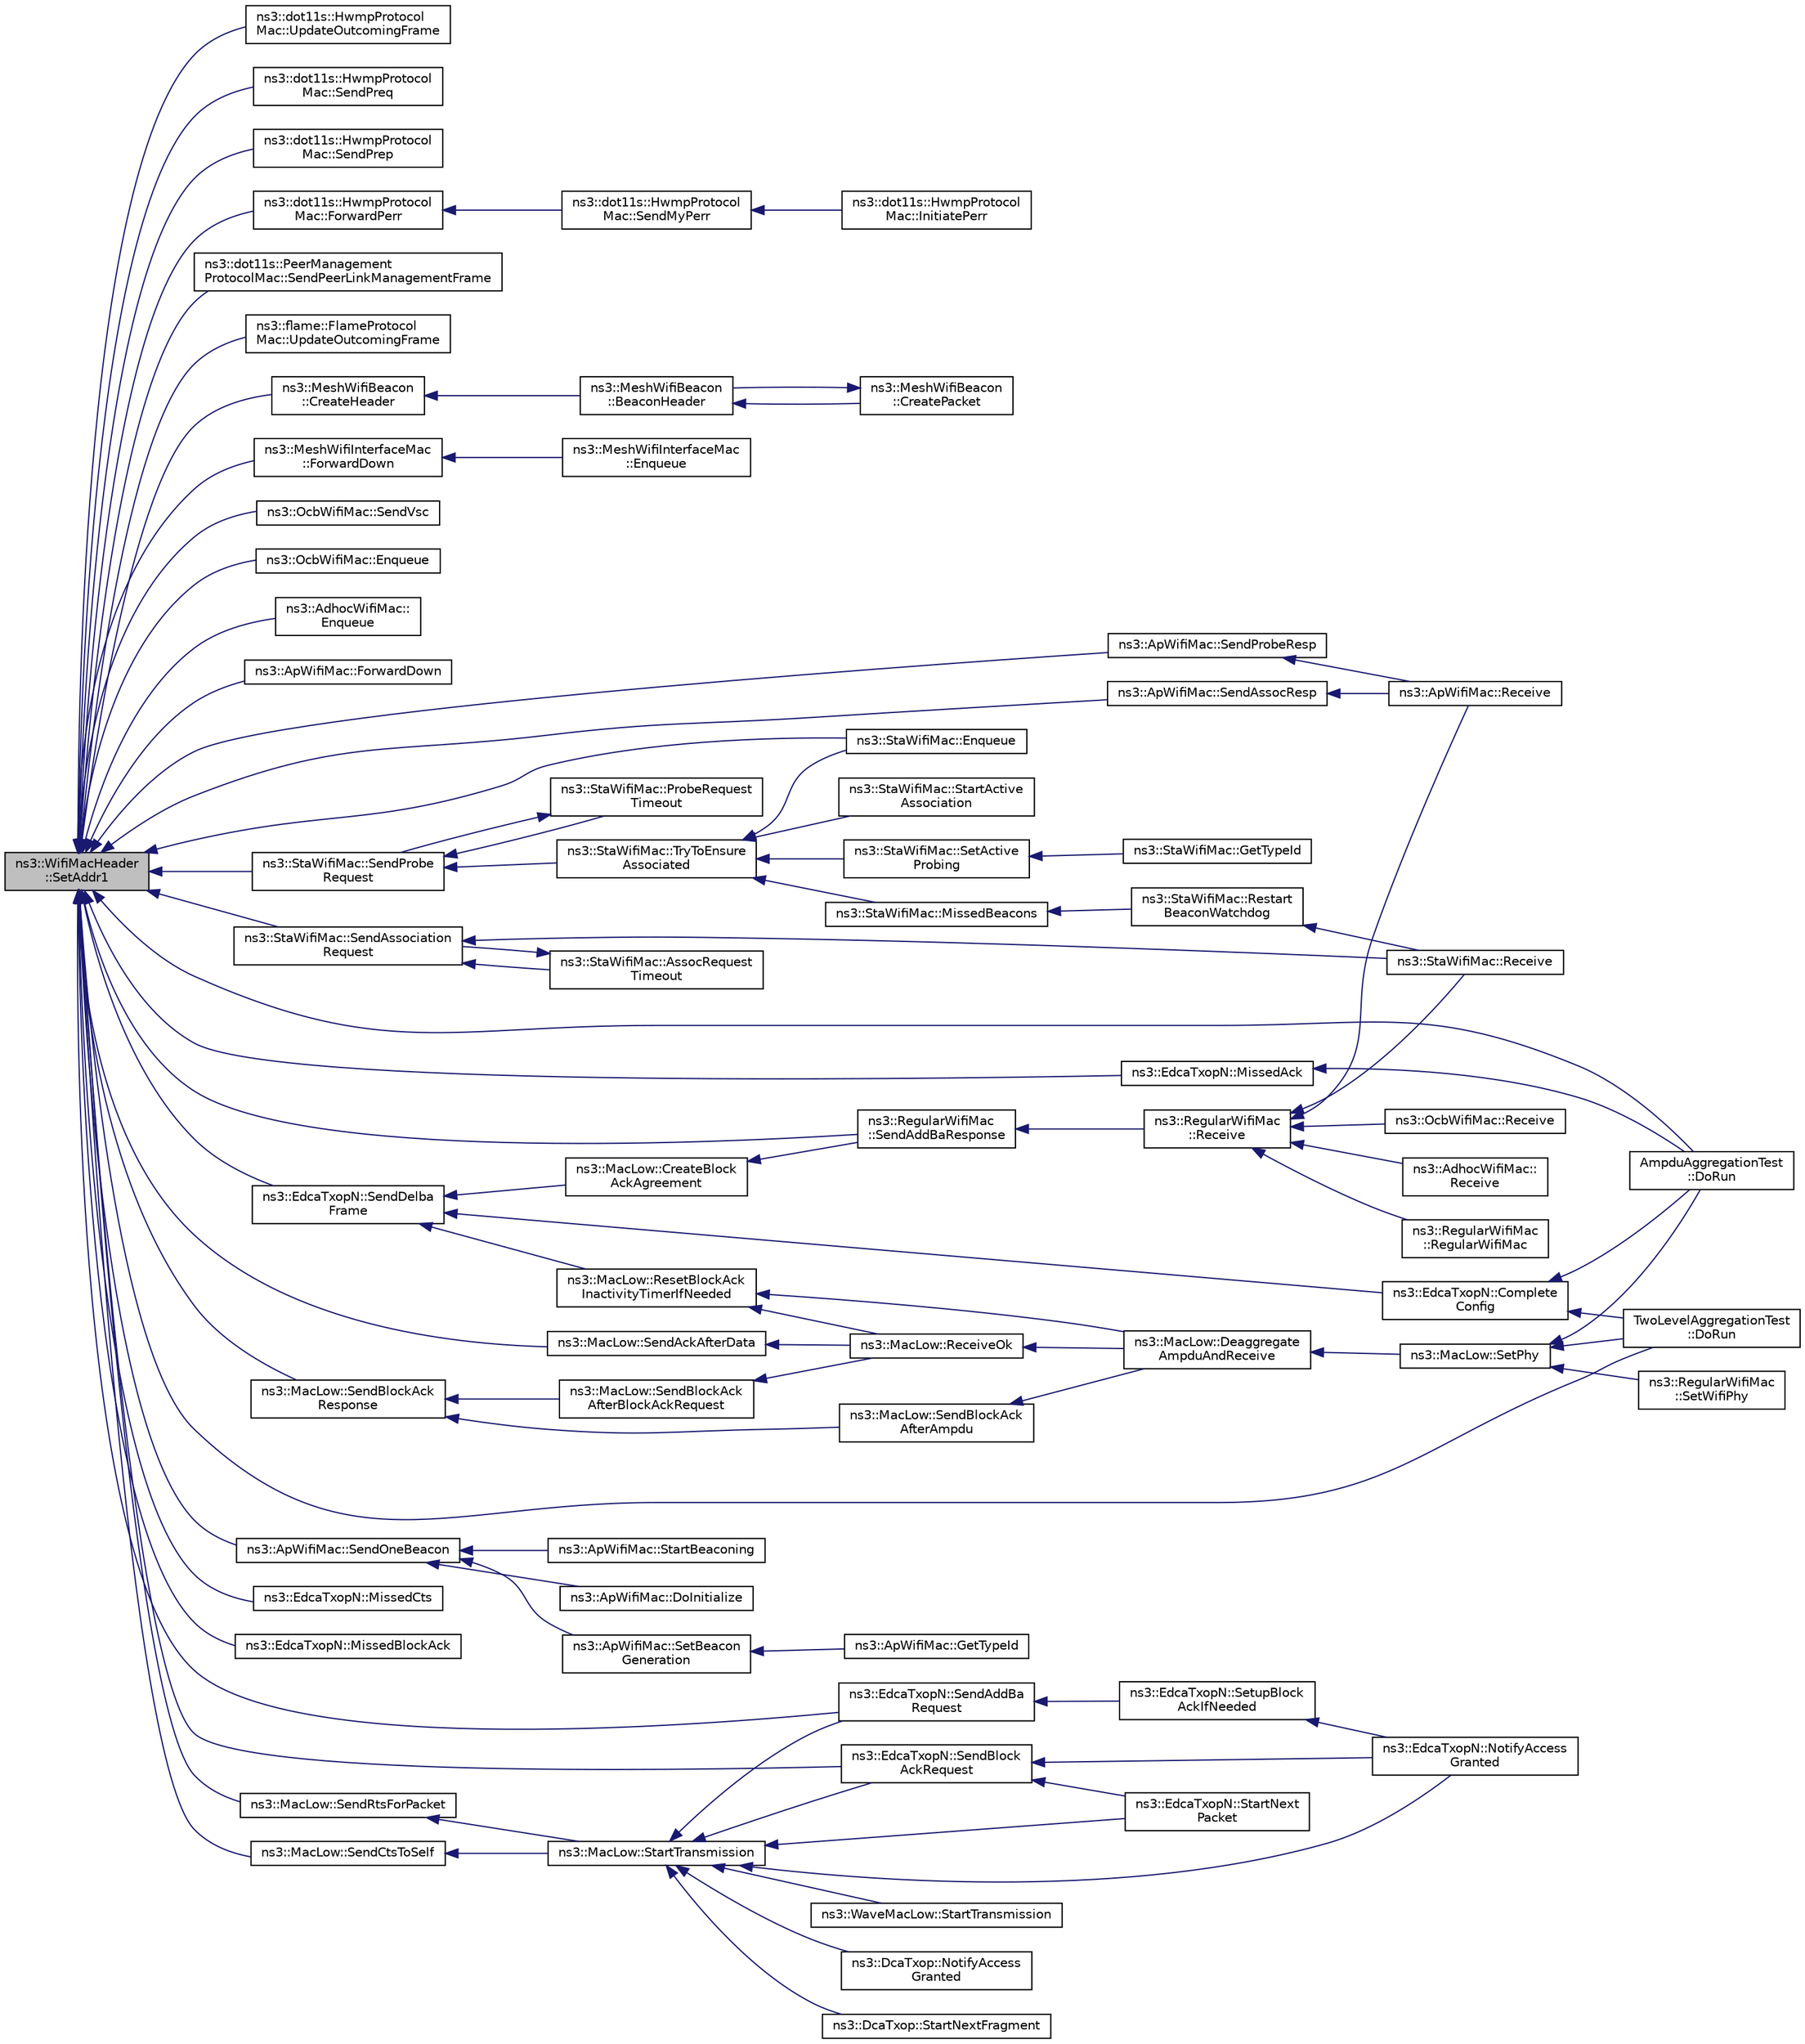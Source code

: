 digraph "ns3::WifiMacHeader::SetAddr1"
{
  edge [fontname="Helvetica",fontsize="10",labelfontname="Helvetica",labelfontsize="10"];
  node [fontname="Helvetica",fontsize="10",shape=record];
  rankdir="LR";
  Node1 [label="ns3::WifiMacHeader\l::SetAddr1",height=0.2,width=0.4,color="black", fillcolor="grey75", style="filled", fontcolor="black"];
  Node1 -> Node2 [dir="back",color="midnightblue",fontsize="10",style="solid"];
  Node2 [label="ns3::dot11s::HwmpProtocol\lMac::UpdateOutcomingFrame",height=0.2,width=0.4,color="black", fillcolor="white", style="filled",URL="$db/df2/classns3_1_1dot11s_1_1HwmpProtocolMac.html#ac4e4a220e540cb34c502fa62fe391ef2",tooltip="Update frame before it will be forwarded down. "];
  Node1 -> Node3 [dir="back",color="midnightblue",fontsize="10",style="solid"];
  Node3 [label="ns3::dot11s::HwmpProtocol\lMac::SendPreq",height=0.2,width=0.4,color="black", fillcolor="white", style="filled",URL="$db/df2/classns3_1_1dot11s_1_1HwmpProtocolMac.html#a1e2022e63e558dcc92eee7a10670a45a"];
  Node1 -> Node4 [dir="back",color="midnightblue",fontsize="10",style="solid"];
  Node4 [label="ns3::dot11s::HwmpProtocol\lMac::SendPrep",height=0.2,width=0.4,color="black", fillcolor="white", style="filled",URL="$db/df2/classns3_1_1dot11s_1_1HwmpProtocolMac.html#a3269786a620f3f0d8943efe2f1a177c2"];
  Node1 -> Node5 [dir="back",color="midnightblue",fontsize="10",style="solid"];
  Node5 [label="ns3::dot11s::HwmpProtocol\lMac::ForwardPerr",height=0.2,width=0.4,color="black", fillcolor="white", style="filled",URL="$db/df2/classns3_1_1dot11s_1_1HwmpProtocolMac.html#a5c927889164314cde5cf7c23cae3e7e3"];
  Node5 -> Node6 [dir="back",color="midnightblue",fontsize="10",style="solid"];
  Node6 [label="ns3::dot11s::HwmpProtocol\lMac::SendMyPerr",height=0.2,width=0.4,color="black", fillcolor="white", style="filled",URL="$db/df2/classns3_1_1dot11s_1_1HwmpProtocolMac.html#a3c8878daa030be0bc4f5338ec9acf78f",tooltip="Send PERR function. "];
  Node6 -> Node7 [dir="back",color="midnightblue",fontsize="10",style="solid"];
  Node7 [label="ns3::dot11s::HwmpProtocol\lMac::InitiatePerr",height=0.2,width=0.4,color="black", fillcolor="white", style="filled",URL="$db/df2/classns3_1_1dot11s_1_1HwmpProtocolMac.html#a9dd1ec4479ae4899c05d18dc7d4dd8b7"];
  Node1 -> Node8 [dir="back",color="midnightblue",fontsize="10",style="solid"];
  Node8 [label="ns3::dot11s::PeerManagement\lProtocolMac::SendPeerLinkManagementFrame",height=0.2,width=0.4,color="black", fillcolor="white", style="filled",URL="$dd/df9/classns3_1_1dot11s_1_1PeerManagementProtocolMac.html#ac115ede0884b0aab008867d5f4354e38"];
  Node1 -> Node9 [dir="back",color="midnightblue",fontsize="10",style="solid"];
  Node9 [label="ns3::flame::FlameProtocol\lMac::UpdateOutcomingFrame",height=0.2,width=0.4,color="black", fillcolor="white", style="filled",URL="$de/d6d/classns3_1_1flame_1_1FlameProtocolMac.html#a2f27306682cf1ea601d7fd9a37d8b875"];
  Node1 -> Node10 [dir="back",color="midnightblue",fontsize="10",style="solid"];
  Node10 [label="ns3::MeshWifiBeacon\l::CreateHeader",height=0.2,width=0.4,color="black", fillcolor="white", style="filled",URL="$db/d10/classns3_1_1MeshWifiBeacon.html#a10959c88ec9587162cfebd1332e65a1b"];
  Node10 -> Node11 [dir="back",color="midnightblue",fontsize="10",style="solid"];
  Node11 [label="ns3::MeshWifiBeacon\l::BeaconHeader",height=0.2,width=0.4,color="black", fillcolor="white", style="filled",URL="$db/d10/classns3_1_1MeshWifiBeacon.html#a4bce8639f57596119f59b01bb3c3ccb0",tooltip="Read standard Wifi beacon header. "];
  Node11 -> Node12 [dir="back",color="midnightblue",fontsize="10",style="solid"];
  Node12 [label="ns3::MeshWifiBeacon\l::CreatePacket",height=0.2,width=0.4,color="black", fillcolor="white", style="filled",URL="$db/d10/classns3_1_1MeshWifiBeacon.html#a826279378f1756d0f201bae17bbdae90",tooltip="Create frame = { beacon header + all information elements sorted by ElementId () }. "];
  Node12 -> Node11 [dir="back",color="midnightblue",fontsize="10",style="solid"];
  Node1 -> Node13 [dir="back",color="midnightblue",fontsize="10",style="solid"];
  Node13 [label="ns3::MeshWifiInterfaceMac\l::ForwardDown",height=0.2,width=0.4,color="black", fillcolor="white", style="filled",URL="$d0/dd8/classns3_1_1MeshWifiInterfaceMac.html#ae8b4803a5031cf433ca13857ac6b3e93",tooltip="Send frame. Frame is supposed to be tagged by routing information. "];
  Node13 -> Node14 [dir="back",color="midnightblue",fontsize="10",style="solid"];
  Node14 [label="ns3::MeshWifiInterfaceMac\l::Enqueue",height=0.2,width=0.4,color="black", fillcolor="white", style="filled",URL="$d0/dd8/classns3_1_1MeshWifiInterfaceMac.html#a422554d3fcb60a5457db577d448cb608"];
  Node1 -> Node15 [dir="back",color="midnightblue",fontsize="10",style="solid"];
  Node15 [label="ns3::OcbWifiMac::SendVsc",height=0.2,width=0.4,color="black", fillcolor="white", style="filled",URL="$d0/dd1/classns3_1_1OcbWifiMac.html#a89a354cd6596253ce69e246f437d02f5"];
  Node1 -> Node16 [dir="back",color="midnightblue",fontsize="10",style="solid"];
  Node16 [label="ns3::OcbWifiMac::Enqueue",height=0.2,width=0.4,color="black", fillcolor="white", style="filled",URL="$d0/dd1/classns3_1_1OcbWifiMac.html#a0e2d6d1c5841a46d5649a9b31cf9d51c"];
  Node1 -> Node17 [dir="back",color="midnightblue",fontsize="10",style="solid"];
  Node17 [label="ns3::AdhocWifiMac::\lEnqueue",height=0.2,width=0.4,color="black", fillcolor="white", style="filled",URL="$da/dec/classns3_1_1AdhocWifiMac.html#a743d39d87f61965d34d41292b0650b87"];
  Node1 -> Node18 [dir="back",color="midnightblue",fontsize="10",style="solid"];
  Node18 [label="ns3::ApWifiMac::ForwardDown",height=0.2,width=0.4,color="black", fillcolor="white", style="filled",URL="$d0/d51/classns3_1_1ApWifiMac.html#abcc518337b1ccf6ebd983bc36a004bb4"];
  Node1 -> Node19 [dir="back",color="midnightblue",fontsize="10",style="solid"];
  Node19 [label="ns3::ApWifiMac::SendProbeResp",height=0.2,width=0.4,color="black", fillcolor="white", style="filled",URL="$d0/d51/classns3_1_1ApWifiMac.html#a0a9fcbd87326c5c56644deb3504038df"];
  Node19 -> Node20 [dir="back",color="midnightblue",fontsize="10",style="solid"];
  Node20 [label="ns3::ApWifiMac::Receive",height=0.2,width=0.4,color="black", fillcolor="white", style="filled",URL="$d0/d51/classns3_1_1ApWifiMac.html#ab7e832f29bf91319e3ecdf0de7d5d598"];
  Node1 -> Node21 [dir="back",color="midnightblue",fontsize="10",style="solid"];
  Node21 [label="ns3::ApWifiMac::SendAssocResp",height=0.2,width=0.4,color="black", fillcolor="white", style="filled",URL="$d0/d51/classns3_1_1ApWifiMac.html#a0a36426da94f43b0a9136adf4e58f425"];
  Node21 -> Node20 [dir="back",color="midnightblue",fontsize="10",style="solid"];
  Node1 -> Node22 [dir="back",color="midnightblue",fontsize="10",style="solid"];
  Node22 [label="ns3::ApWifiMac::SendOneBeacon",height=0.2,width=0.4,color="black", fillcolor="white", style="filled",URL="$d0/d51/classns3_1_1ApWifiMac.html#a6c8cbc0fc95f3eaf4840d4ffcf78fac5"];
  Node22 -> Node23 [dir="back",color="midnightblue",fontsize="10",style="solid"];
  Node23 [label="ns3::ApWifiMac::SetBeacon\lGeneration",height=0.2,width=0.4,color="black", fillcolor="white", style="filled",URL="$d0/d51/classns3_1_1ApWifiMac.html#a09ad3b96835cb8fac18783423d3e57a7"];
  Node23 -> Node24 [dir="back",color="midnightblue",fontsize="10",style="solid"];
  Node24 [label="ns3::ApWifiMac::GetTypeId",height=0.2,width=0.4,color="black", fillcolor="white", style="filled",URL="$d0/d51/classns3_1_1ApWifiMac.html#aa7cd3c1ec15889267ab5b5e183b91d2b",tooltip="Get the type ID. "];
  Node22 -> Node25 [dir="back",color="midnightblue",fontsize="10",style="solid"];
  Node25 [label="ns3::ApWifiMac::StartBeaconing",height=0.2,width=0.4,color="black", fillcolor="white", style="filled",URL="$d0/d51/classns3_1_1ApWifiMac.html#ae26ad921c3064d5e174c27860c41dfdd"];
  Node22 -> Node26 [dir="back",color="midnightblue",fontsize="10",style="solid"];
  Node26 [label="ns3::ApWifiMac::DoInitialize",height=0.2,width=0.4,color="black", fillcolor="white", style="filled",URL="$d0/d51/classns3_1_1ApWifiMac.html#a398b0e04d5c31b7459358a459beff098"];
  Node1 -> Node27 [dir="back",color="midnightblue",fontsize="10",style="solid"];
  Node27 [label="ns3::EdcaTxopN::MissedCts",height=0.2,width=0.4,color="black", fillcolor="white", style="filled",URL="$dc/db8/classns3_1_1EdcaTxopN.html#ab6f7016d503472174ce9fef2fd45de8e"];
  Node1 -> Node28 [dir="back",color="midnightblue",fontsize="10",style="solid"];
  Node28 [label="ns3::EdcaTxopN::MissedAck",height=0.2,width=0.4,color="black", fillcolor="white", style="filled",URL="$dc/db8/classns3_1_1EdcaTxopN.html#ad16ece50ac2937e5cdfeae010d4b5c88"];
  Node28 -> Node29 [dir="back",color="midnightblue",fontsize="10",style="solid"];
  Node29 [label="AmpduAggregationTest\l::DoRun",height=0.2,width=0.4,color="black", fillcolor="white", style="filled",URL="$d2/db5/classAmpduAggregationTest.html#a7414dc8d4dd982ab4c1eaadb5b2c693d",tooltip="Implementation to actually run this TestCase. "];
  Node1 -> Node30 [dir="back",color="midnightblue",fontsize="10",style="solid"];
  Node30 [label="ns3::EdcaTxopN::MissedBlockAck",height=0.2,width=0.4,color="black", fillcolor="white", style="filled",URL="$dc/db8/classns3_1_1EdcaTxopN.html#a91aae2c1ab764e8e4cb857ef97fa235b"];
  Node1 -> Node31 [dir="back",color="midnightblue",fontsize="10",style="solid"];
  Node31 [label="ns3::EdcaTxopN::SendBlock\lAckRequest",height=0.2,width=0.4,color="black", fillcolor="white", style="filled",URL="$dc/db8/classns3_1_1EdcaTxopN.html#a620d3677a73927b708ba85d2f2a794e0"];
  Node31 -> Node32 [dir="back",color="midnightblue",fontsize="10",style="solid"];
  Node32 [label="ns3::EdcaTxopN::NotifyAccess\lGranted",height=0.2,width=0.4,color="black", fillcolor="white", style="filled",URL="$dc/db8/classns3_1_1EdcaTxopN.html#afeba080a6bf7d6074227e10321d1683d"];
  Node31 -> Node33 [dir="back",color="midnightblue",fontsize="10",style="solid"];
  Node33 [label="ns3::EdcaTxopN::StartNext\lPacket",height=0.2,width=0.4,color="black", fillcolor="white", style="filled",URL="$dc/db8/classns3_1_1EdcaTxopN.html#a86df91f79cf79fbb677bd53fddafdae0"];
  Node1 -> Node34 [dir="back",color="midnightblue",fontsize="10",style="solid"];
  Node34 [label="ns3::EdcaTxopN::SendAddBa\lRequest",height=0.2,width=0.4,color="black", fillcolor="white", style="filled",URL="$dc/db8/classns3_1_1EdcaTxopN.html#a5d000df80bfe3211aed2fee7c08b85d2"];
  Node34 -> Node35 [dir="back",color="midnightblue",fontsize="10",style="solid"];
  Node35 [label="ns3::EdcaTxopN::SetupBlock\lAckIfNeeded",height=0.2,width=0.4,color="black", fillcolor="white", style="filled",URL="$dc/db8/classns3_1_1EdcaTxopN.html#ae5ab3e06174d86eabaaa6ccd64cde42d"];
  Node35 -> Node32 [dir="back",color="midnightblue",fontsize="10",style="solid"];
  Node1 -> Node36 [dir="back",color="midnightblue",fontsize="10",style="solid"];
  Node36 [label="ns3::EdcaTxopN::SendDelba\lFrame",height=0.2,width=0.4,color="black", fillcolor="white", style="filled",URL="$dc/db8/classns3_1_1EdcaTxopN.html#a3a14d846328f0d5447f44d7c2f3c607e"];
  Node36 -> Node37 [dir="back",color="midnightblue",fontsize="10",style="solid"];
  Node37 [label="ns3::EdcaTxopN::Complete\lConfig",height=0.2,width=0.4,color="black", fillcolor="white", style="filled",URL="$dc/db8/classns3_1_1EdcaTxopN.html#aeca53fddb95468e9e56ee452adf8b263"];
  Node37 -> Node29 [dir="back",color="midnightblue",fontsize="10",style="solid"];
  Node37 -> Node38 [dir="back",color="midnightblue",fontsize="10",style="solid"];
  Node38 [label="TwoLevelAggregationTest\l::DoRun",height=0.2,width=0.4,color="black", fillcolor="white", style="filled",URL="$db/d72/classTwoLevelAggregationTest.html#a40c6f5f8be6c48673d0bfd218d95afe0",tooltip="Implementation to actually run this TestCase. "];
  Node36 -> Node39 [dir="back",color="midnightblue",fontsize="10",style="solid"];
  Node39 [label="ns3::MacLow::CreateBlock\lAckAgreement",height=0.2,width=0.4,color="black", fillcolor="white", style="filled",URL="$d3/da6/classns3_1_1MacLow.html#ab70f7f727b5f9e1e1357a73e29ba7f82"];
  Node39 -> Node40 [dir="back",color="midnightblue",fontsize="10",style="solid"];
  Node40 [label="ns3::RegularWifiMac\l::SendAddBaResponse",height=0.2,width=0.4,color="black", fillcolor="white", style="filled",URL="$df/db9/classns3_1_1RegularWifiMac.html#a7f68e740fc48cfc03df7330077af8113"];
  Node40 -> Node41 [dir="back",color="midnightblue",fontsize="10",style="solid"];
  Node41 [label="ns3::RegularWifiMac\l::Receive",height=0.2,width=0.4,color="black", fillcolor="white", style="filled",URL="$df/db9/classns3_1_1RegularWifiMac.html#a9abbbcea65b6dc416ab1b44785c40e9f"];
  Node41 -> Node42 [dir="back",color="midnightblue",fontsize="10",style="solid"];
  Node42 [label="ns3::OcbWifiMac::Receive",height=0.2,width=0.4,color="black", fillcolor="white", style="filled",URL="$d0/dd1/classns3_1_1OcbWifiMac.html#ad025b0fd981998bf3c527a9c4a719962"];
  Node41 -> Node43 [dir="back",color="midnightblue",fontsize="10",style="solid"];
  Node43 [label="ns3::AdhocWifiMac::\lReceive",height=0.2,width=0.4,color="black", fillcolor="white", style="filled",URL="$da/dec/classns3_1_1AdhocWifiMac.html#a5abc017d64f109b0599e9cc123cbfeb8"];
  Node41 -> Node20 [dir="back",color="midnightblue",fontsize="10",style="solid"];
  Node41 -> Node44 [dir="back",color="midnightblue",fontsize="10",style="solid"];
  Node44 [label="ns3::RegularWifiMac\l::RegularWifiMac",height=0.2,width=0.4,color="black", fillcolor="white", style="filled",URL="$df/db9/classns3_1_1RegularWifiMac.html#a56bc0e2b8ecde6fc50e6f8921ce64957"];
  Node41 -> Node45 [dir="back",color="midnightblue",fontsize="10",style="solid"];
  Node45 [label="ns3::StaWifiMac::Receive",height=0.2,width=0.4,color="black", fillcolor="white", style="filled",URL="$de/dbf/classns3_1_1StaWifiMac.html#ac11352c9502acc4b612224fc172c28f8"];
  Node36 -> Node46 [dir="back",color="midnightblue",fontsize="10",style="solid"];
  Node46 [label="ns3::MacLow::ResetBlockAck\lInactivityTimerIfNeeded",height=0.2,width=0.4,color="black", fillcolor="white", style="filled",URL="$d3/da6/classns3_1_1MacLow.html#aafa012c5d2dde80484d6546c802f02f8"];
  Node46 -> Node47 [dir="back",color="midnightblue",fontsize="10",style="solid"];
  Node47 [label="ns3::MacLow::ReceiveOk",height=0.2,width=0.4,color="black", fillcolor="white", style="filled",URL="$d3/da6/classns3_1_1MacLow.html#ade59e3a5e41c6ccbafd93501d7e9fbc0"];
  Node47 -> Node48 [dir="back",color="midnightblue",fontsize="10",style="solid"];
  Node48 [label="ns3::MacLow::Deaggregate\lAmpduAndReceive",height=0.2,width=0.4,color="black", fillcolor="white", style="filled",URL="$d3/da6/classns3_1_1MacLow.html#a7380c5a3adcd88beda938bfa8447d7c5"];
  Node48 -> Node49 [dir="back",color="midnightblue",fontsize="10",style="solid"];
  Node49 [label="ns3::MacLow::SetPhy",height=0.2,width=0.4,color="black", fillcolor="white", style="filled",URL="$d3/da6/classns3_1_1MacLow.html#a1f2c6e12277422c081fa92f8edfe66e8"];
  Node49 -> Node50 [dir="back",color="midnightblue",fontsize="10",style="solid"];
  Node50 [label="ns3::RegularWifiMac\l::SetWifiPhy",height=0.2,width=0.4,color="black", fillcolor="white", style="filled",URL="$df/db9/classns3_1_1RegularWifiMac.html#a28e7c0a23027e1fc16f259e52b197ee9"];
  Node49 -> Node29 [dir="back",color="midnightblue",fontsize="10",style="solid"];
  Node49 -> Node38 [dir="back",color="midnightblue",fontsize="10",style="solid"];
  Node46 -> Node48 [dir="back",color="midnightblue",fontsize="10",style="solid"];
  Node1 -> Node51 [dir="back",color="midnightblue",fontsize="10",style="solid"];
  Node51 [label="ns3::MacLow::SendRtsForPacket",height=0.2,width=0.4,color="black", fillcolor="white", style="filled",URL="$d3/da6/classns3_1_1MacLow.html#ac472702b866a51ea2dfb7637381897aa"];
  Node51 -> Node52 [dir="back",color="midnightblue",fontsize="10",style="solid"];
  Node52 [label="ns3::MacLow::StartTransmission",height=0.2,width=0.4,color="black", fillcolor="white", style="filled",URL="$d3/da6/classns3_1_1MacLow.html#a3d13643c758e213041f8389c1041074b"];
  Node52 -> Node53 [dir="back",color="midnightblue",fontsize="10",style="solid"];
  Node53 [label="ns3::WaveMacLow::StartTransmission",height=0.2,width=0.4,color="black", fillcolor="white", style="filled",URL="$d8/da1/classns3_1_1WaveMacLow.html#a8ed4704fbcd3d5888aa8ee5abcfb9cc8"];
  Node52 -> Node54 [dir="back",color="midnightblue",fontsize="10",style="solid"];
  Node54 [label="ns3::DcaTxop::NotifyAccess\lGranted",height=0.2,width=0.4,color="black", fillcolor="white", style="filled",URL="$d3/d74/classns3_1_1DcaTxop.html#a1760d5870d8d96153165960172ba31d5"];
  Node52 -> Node55 [dir="back",color="midnightblue",fontsize="10",style="solid"];
  Node55 [label="ns3::DcaTxop::StartNextFragment",height=0.2,width=0.4,color="black", fillcolor="white", style="filled",URL="$d3/d74/classns3_1_1DcaTxop.html#a2055d310a17ffe4be6b2d2ec91587429"];
  Node52 -> Node32 [dir="back",color="midnightblue",fontsize="10",style="solid"];
  Node52 -> Node33 [dir="back",color="midnightblue",fontsize="10",style="solid"];
  Node52 -> Node31 [dir="back",color="midnightblue",fontsize="10",style="solid"];
  Node52 -> Node34 [dir="back",color="midnightblue",fontsize="10",style="solid"];
  Node1 -> Node56 [dir="back",color="midnightblue",fontsize="10",style="solid"];
  Node56 [label="ns3::MacLow::SendCtsToSelf",height=0.2,width=0.4,color="black", fillcolor="white", style="filled",URL="$d3/da6/classns3_1_1MacLow.html#a209c346576d367ef16cfa1cfdefff909"];
  Node56 -> Node52 [dir="back",color="midnightblue",fontsize="10",style="solid"];
  Node1 -> Node57 [dir="back",color="midnightblue",fontsize="10",style="solid"];
  Node57 [label="ns3::MacLow::SendAckAfterData",height=0.2,width=0.4,color="black", fillcolor="white", style="filled",URL="$d3/da6/classns3_1_1MacLow.html#a8db1635644b89072dfcb5fbc2330031b"];
  Node57 -> Node47 [dir="back",color="midnightblue",fontsize="10",style="solid"];
  Node1 -> Node58 [dir="back",color="midnightblue",fontsize="10",style="solid"];
  Node58 [label="ns3::MacLow::SendBlockAck\lResponse",height=0.2,width=0.4,color="black", fillcolor="white", style="filled",URL="$d3/da6/classns3_1_1MacLow.html#a85c374be43ba3bd52fd1ad6efdfef6c6"];
  Node58 -> Node59 [dir="back",color="midnightblue",fontsize="10",style="solid"];
  Node59 [label="ns3::MacLow::SendBlockAck\lAfterAmpdu",height=0.2,width=0.4,color="black", fillcolor="white", style="filled",URL="$d3/da6/classns3_1_1MacLow.html#af6e2acc771d188c0959871f142912296"];
  Node59 -> Node48 [dir="back",color="midnightblue",fontsize="10",style="solid"];
  Node58 -> Node60 [dir="back",color="midnightblue",fontsize="10",style="solid"];
  Node60 [label="ns3::MacLow::SendBlockAck\lAfterBlockAckRequest",height=0.2,width=0.4,color="black", fillcolor="white", style="filled",URL="$d3/da6/classns3_1_1MacLow.html#a84b96c0cc6f32fca28576ec4df6a0853"];
  Node60 -> Node47 [dir="back",color="midnightblue",fontsize="10",style="solid"];
  Node1 -> Node40 [dir="back",color="midnightblue",fontsize="10",style="solid"];
  Node1 -> Node61 [dir="back",color="midnightblue",fontsize="10",style="solid"];
  Node61 [label="ns3::StaWifiMac::SendProbe\lRequest",height=0.2,width=0.4,color="black", fillcolor="white", style="filled",URL="$de/dbf/classns3_1_1StaWifiMac.html#a2280584632094368d217112ceb2c4e44"];
  Node61 -> Node62 [dir="back",color="midnightblue",fontsize="10",style="solid"];
  Node62 [label="ns3::StaWifiMac::TryToEnsure\lAssociated",height=0.2,width=0.4,color="black", fillcolor="white", style="filled",URL="$de/dbf/classns3_1_1StaWifiMac.html#a545fb78eb8b89ee48512820e31d76a81"];
  Node62 -> Node63 [dir="back",color="midnightblue",fontsize="10",style="solid"];
  Node63 [label="ns3::StaWifiMac::StartActive\lAssociation",height=0.2,width=0.4,color="black", fillcolor="white", style="filled",URL="$de/dbf/classns3_1_1StaWifiMac.html#aaa21db3777f643456ca7c37f13a4a283"];
  Node62 -> Node64 [dir="back",color="midnightblue",fontsize="10",style="solid"];
  Node64 [label="ns3::StaWifiMac::SetActive\lProbing",height=0.2,width=0.4,color="black", fillcolor="white", style="filled",URL="$de/dbf/classns3_1_1StaWifiMac.html#acd68ef0ad1aec613b5ba224988d559ea"];
  Node64 -> Node65 [dir="back",color="midnightblue",fontsize="10",style="solid"];
  Node65 [label="ns3::StaWifiMac::GetTypeId",height=0.2,width=0.4,color="black", fillcolor="white", style="filled",URL="$de/dbf/classns3_1_1StaWifiMac.html#a9a7063e5d183bb288d8ab157a102196c",tooltip="Get the type ID. "];
  Node62 -> Node66 [dir="back",color="midnightblue",fontsize="10",style="solid"];
  Node66 [label="ns3::StaWifiMac::MissedBeacons",height=0.2,width=0.4,color="black", fillcolor="white", style="filled",URL="$de/dbf/classns3_1_1StaWifiMac.html#a973a8b9cda122dd3b22cda3c4073bcd1"];
  Node66 -> Node67 [dir="back",color="midnightblue",fontsize="10",style="solid"];
  Node67 [label="ns3::StaWifiMac::Restart\lBeaconWatchdog",height=0.2,width=0.4,color="black", fillcolor="white", style="filled",URL="$de/dbf/classns3_1_1StaWifiMac.html#a873848ee518a0190f8feb3551f3d5969"];
  Node67 -> Node45 [dir="back",color="midnightblue",fontsize="10",style="solid"];
  Node62 -> Node68 [dir="back",color="midnightblue",fontsize="10",style="solid"];
  Node68 [label="ns3::StaWifiMac::Enqueue",height=0.2,width=0.4,color="black", fillcolor="white", style="filled",URL="$de/dbf/classns3_1_1StaWifiMac.html#aac28ec947ebda4162641f9694f5cac28"];
  Node61 -> Node69 [dir="back",color="midnightblue",fontsize="10",style="solid"];
  Node69 [label="ns3::StaWifiMac::ProbeRequest\lTimeout",height=0.2,width=0.4,color="black", fillcolor="white", style="filled",URL="$de/dbf/classns3_1_1StaWifiMac.html#a5d436d0e8da0cfd8d7d3cd8013956efe"];
  Node69 -> Node61 [dir="back",color="midnightblue",fontsize="10",style="solid"];
  Node1 -> Node70 [dir="back",color="midnightblue",fontsize="10",style="solid"];
  Node70 [label="ns3::StaWifiMac::SendAssociation\lRequest",height=0.2,width=0.4,color="black", fillcolor="white", style="filled",URL="$de/dbf/classns3_1_1StaWifiMac.html#a2cc593da25f98afa856f249d02cb38e0"];
  Node70 -> Node71 [dir="back",color="midnightblue",fontsize="10",style="solid"];
  Node71 [label="ns3::StaWifiMac::AssocRequest\lTimeout",height=0.2,width=0.4,color="black", fillcolor="white", style="filled",URL="$de/dbf/classns3_1_1StaWifiMac.html#a76c7409a492791cc1c3f35d779072371"];
  Node71 -> Node70 [dir="back",color="midnightblue",fontsize="10",style="solid"];
  Node70 -> Node45 [dir="back",color="midnightblue",fontsize="10",style="solid"];
  Node1 -> Node68 [dir="back",color="midnightblue",fontsize="10",style="solid"];
  Node1 -> Node29 [dir="back",color="midnightblue",fontsize="10",style="solid"];
  Node1 -> Node38 [dir="back",color="midnightblue",fontsize="10",style="solid"];
}

